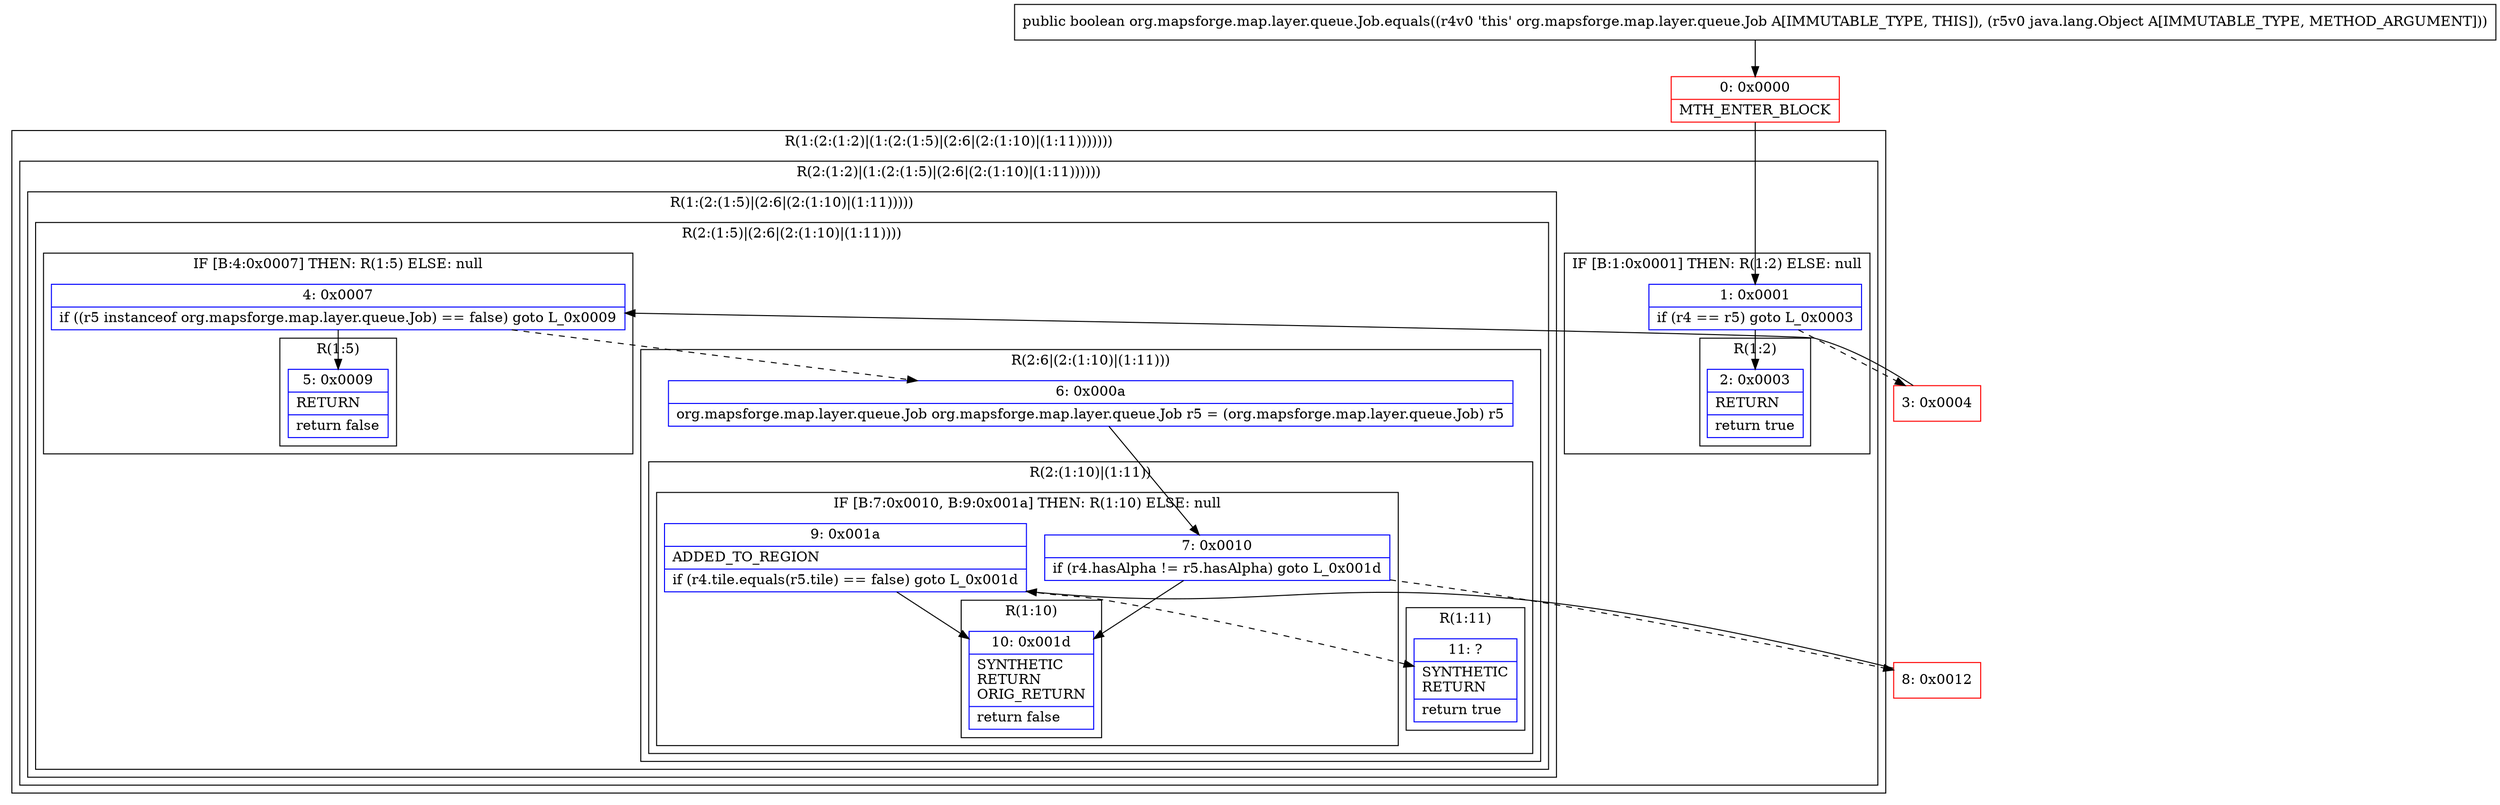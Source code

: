 digraph "CFG fororg.mapsforge.map.layer.queue.Job.equals(Ljava\/lang\/Object;)Z" {
subgraph cluster_Region_1445571914 {
label = "R(1:(2:(1:2)|(1:(2:(1:5)|(2:6|(2:(1:10)|(1:11)))))))";
node [shape=record,color=blue];
subgraph cluster_Region_676047830 {
label = "R(2:(1:2)|(1:(2:(1:5)|(2:6|(2:(1:10)|(1:11))))))";
node [shape=record,color=blue];
subgraph cluster_IfRegion_1316697674 {
label = "IF [B:1:0x0001] THEN: R(1:2) ELSE: null";
node [shape=record,color=blue];
Node_1 [shape=record,label="{1\:\ 0x0001|if (r4 == r5) goto L_0x0003\l}"];
subgraph cluster_Region_374443664 {
label = "R(1:2)";
node [shape=record,color=blue];
Node_2 [shape=record,label="{2\:\ 0x0003|RETURN\l|return true\l}"];
}
}
subgraph cluster_Region_227091181 {
label = "R(1:(2:(1:5)|(2:6|(2:(1:10)|(1:11)))))";
node [shape=record,color=blue];
subgraph cluster_Region_2028547473 {
label = "R(2:(1:5)|(2:6|(2:(1:10)|(1:11))))";
node [shape=record,color=blue];
subgraph cluster_IfRegion_1874300320 {
label = "IF [B:4:0x0007] THEN: R(1:5) ELSE: null";
node [shape=record,color=blue];
Node_4 [shape=record,label="{4\:\ 0x0007|if ((r5 instanceof org.mapsforge.map.layer.queue.Job) == false) goto L_0x0009\l}"];
subgraph cluster_Region_1971895240 {
label = "R(1:5)";
node [shape=record,color=blue];
Node_5 [shape=record,label="{5\:\ 0x0009|RETURN\l|return false\l}"];
}
}
subgraph cluster_Region_1282780639 {
label = "R(2:6|(2:(1:10)|(1:11)))";
node [shape=record,color=blue];
Node_6 [shape=record,label="{6\:\ 0x000a|org.mapsforge.map.layer.queue.Job org.mapsforge.map.layer.queue.Job r5 = (org.mapsforge.map.layer.queue.Job) r5\l}"];
subgraph cluster_Region_827486686 {
label = "R(2:(1:10)|(1:11))";
node [shape=record,color=blue];
subgraph cluster_IfRegion_786744292 {
label = "IF [B:7:0x0010, B:9:0x001a] THEN: R(1:10) ELSE: null";
node [shape=record,color=blue];
Node_7 [shape=record,label="{7\:\ 0x0010|if (r4.hasAlpha != r5.hasAlpha) goto L_0x001d\l}"];
Node_9 [shape=record,label="{9\:\ 0x001a|ADDED_TO_REGION\l|if (r4.tile.equals(r5.tile) == false) goto L_0x001d\l}"];
subgraph cluster_Region_15091648 {
label = "R(1:10)";
node [shape=record,color=blue];
Node_10 [shape=record,label="{10\:\ 0x001d|SYNTHETIC\lRETURN\lORIG_RETURN\l|return false\l}"];
}
}
subgraph cluster_Region_1399783665 {
label = "R(1:11)";
node [shape=record,color=blue];
Node_11 [shape=record,label="{11\:\ ?|SYNTHETIC\lRETURN\l|return true\l}"];
}
}
}
}
}
}
}
Node_0 [shape=record,color=red,label="{0\:\ 0x0000|MTH_ENTER_BLOCK\l}"];
Node_3 [shape=record,color=red,label="{3\:\ 0x0004}"];
Node_8 [shape=record,color=red,label="{8\:\ 0x0012}"];
MethodNode[shape=record,label="{public boolean org.mapsforge.map.layer.queue.Job.equals((r4v0 'this' org.mapsforge.map.layer.queue.Job A[IMMUTABLE_TYPE, THIS]), (r5v0 java.lang.Object A[IMMUTABLE_TYPE, METHOD_ARGUMENT])) }"];
MethodNode -> Node_0;
Node_1 -> Node_2;
Node_1 -> Node_3[style=dashed];
Node_4 -> Node_5;
Node_4 -> Node_6[style=dashed];
Node_6 -> Node_7;
Node_7 -> Node_8[style=dashed];
Node_7 -> Node_10;
Node_9 -> Node_10;
Node_9 -> Node_11[style=dashed];
Node_0 -> Node_1;
Node_3 -> Node_4;
Node_8 -> Node_9;
}

